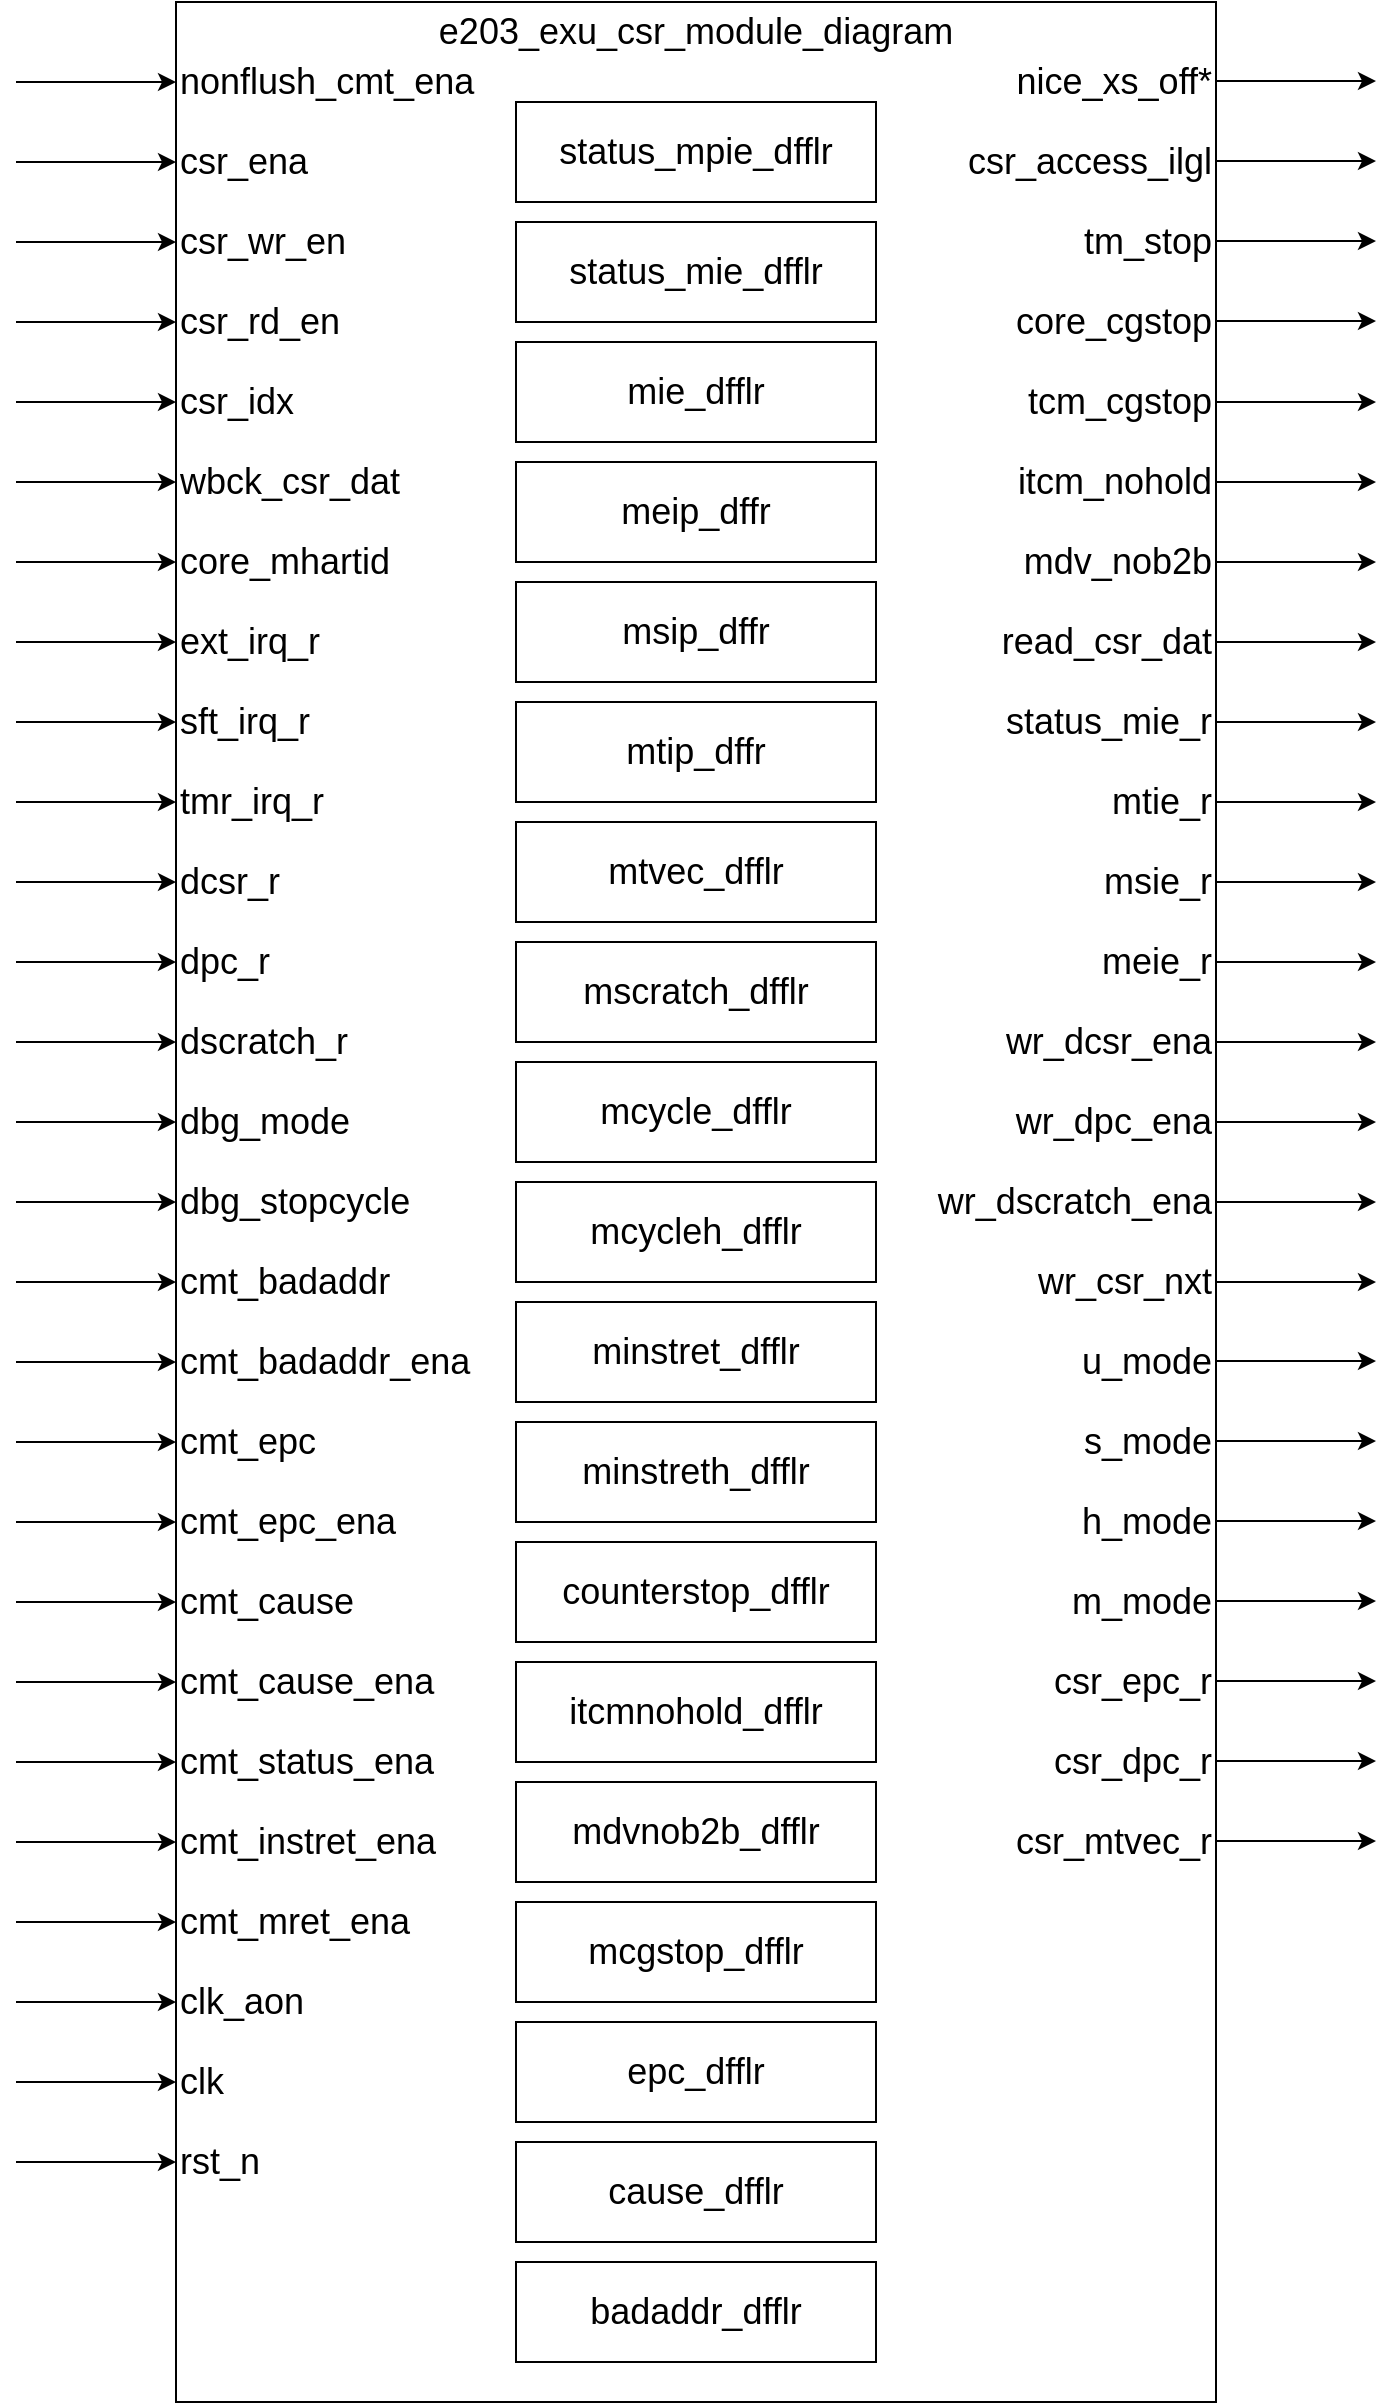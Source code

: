 <mxfile version="24.7.17">
  <diagram name="第 1 页" id="GqaYeDAcBa39iaGWTPDn">
    <mxGraphModel dx="796" dy="1190" grid="1" gridSize="10" guides="1" tooltips="1" connect="1" arrows="1" fold="1" page="1" pageScale="1" pageWidth="827" pageHeight="1169" math="0" shadow="0">
      <root>
        <mxCell id="0" />
        <mxCell id="1" parent="0" />
        <mxCell id="_3a8YiENMzKRKPIrLzeu-1" value="" style="rounded=0;whiteSpace=wrap;html=1;" parent="1" vertex="1">
          <mxGeometry x="360" y="440" width="520" height="1200" as="geometry" />
        </mxCell>
        <mxCell id="_3a8YiENMzKRKPIrLzeu-9" value="" style="endArrow=classic;html=1;rounded=0;" parent="1" edge="1">
          <mxGeometry width="50" height="50" relative="1" as="geometry">
            <mxPoint x="280" y="480" as="sourcePoint" />
            <mxPoint x="360" y="480" as="targetPoint" />
          </mxGeometry>
        </mxCell>
        <mxCell id="_3a8YiENMzKRKPIrLzeu-17" value="&lt;span style=&quot;font-size: 18px;&quot;&gt;nonflush_cmt_ena&lt;/span&gt;" style="text;html=1;align=left;verticalAlign=middle;whiteSpace=wrap;rounded=0;" parent="1" vertex="1">
          <mxGeometry x="360" y="460" width="200" height="40" as="geometry" />
        </mxCell>
        <mxCell id="_3a8YiENMzKRKPIrLzeu-26" value="" style="endArrow=classic;html=1;rounded=0;" parent="1" edge="1">
          <mxGeometry width="50" height="50" relative="1" as="geometry">
            <mxPoint x="880" y="479.5" as="sourcePoint" />
            <mxPoint x="960" y="479.5" as="targetPoint" />
          </mxGeometry>
        </mxCell>
        <mxCell id="_3a8YiENMzKRKPIrLzeu-27" value="" style="endArrow=classic;html=1;rounded=0;" parent="1" edge="1">
          <mxGeometry width="50" height="50" relative="1" as="geometry">
            <mxPoint x="280" y="520" as="sourcePoint" />
            <mxPoint x="360" y="520" as="targetPoint" />
          </mxGeometry>
        </mxCell>
        <mxCell id="_3a8YiENMzKRKPIrLzeu-31" value="" style="endArrow=classic;html=1;rounded=0;" parent="1" edge="1">
          <mxGeometry width="50" height="50" relative="1" as="geometry">
            <mxPoint x="280" y="560" as="sourcePoint" />
            <mxPoint x="360" y="560" as="targetPoint" />
          </mxGeometry>
        </mxCell>
        <mxCell id="_3a8YiENMzKRKPIrLzeu-35" value="" style="endArrow=classic;html=1;rounded=0;" parent="1" edge="1">
          <mxGeometry width="50" height="50" relative="1" as="geometry">
            <mxPoint x="280" y="600" as="sourcePoint" />
            <mxPoint x="360" y="600" as="targetPoint" />
          </mxGeometry>
        </mxCell>
        <mxCell id="_3a8YiENMzKRKPIrLzeu-39" value="" style="endArrow=classic;html=1;rounded=0;" parent="1" edge="1">
          <mxGeometry width="50" height="50" relative="1" as="geometry">
            <mxPoint x="280" y="640" as="sourcePoint" />
            <mxPoint x="360" y="640" as="targetPoint" />
          </mxGeometry>
        </mxCell>
        <mxCell id="_3a8YiENMzKRKPIrLzeu-43" value="" style="endArrow=classic;html=1;rounded=0;" parent="1" edge="1">
          <mxGeometry width="50" height="50" relative="1" as="geometry">
            <mxPoint x="280" y="680" as="sourcePoint" />
            <mxPoint x="360" y="680" as="targetPoint" />
          </mxGeometry>
        </mxCell>
        <mxCell id="_3a8YiENMzKRKPIrLzeu-47" value="" style="endArrow=classic;html=1;rounded=0;" parent="1" edge="1">
          <mxGeometry width="50" height="50" relative="1" as="geometry">
            <mxPoint x="280" y="720" as="sourcePoint" />
            <mxPoint x="360" y="720" as="targetPoint" />
          </mxGeometry>
        </mxCell>
        <mxCell id="_3a8YiENMzKRKPIrLzeu-51" value="" style="endArrow=classic;html=1;rounded=0;" parent="1" edge="1">
          <mxGeometry width="50" height="50" relative="1" as="geometry">
            <mxPoint x="280" y="760" as="sourcePoint" />
            <mxPoint x="360" y="760" as="targetPoint" />
          </mxGeometry>
        </mxCell>
        <mxCell id="_3a8YiENMzKRKPIrLzeu-55" value="" style="endArrow=classic;html=1;rounded=0;" parent="1" edge="1">
          <mxGeometry width="50" height="50" relative="1" as="geometry">
            <mxPoint x="280" y="800" as="sourcePoint" />
            <mxPoint x="360" y="800" as="targetPoint" />
          </mxGeometry>
        </mxCell>
        <mxCell id="_3a8YiENMzKRKPIrLzeu-59" value="" style="endArrow=classic;html=1;rounded=0;" parent="1" edge="1">
          <mxGeometry width="50" height="50" relative="1" as="geometry">
            <mxPoint x="280" y="840" as="sourcePoint" />
            <mxPoint x="360" y="840" as="targetPoint" />
          </mxGeometry>
        </mxCell>
        <mxCell id="_3a8YiENMzKRKPIrLzeu-63" value="" style="endArrow=classic;html=1;rounded=0;" parent="1" edge="1">
          <mxGeometry width="50" height="50" relative="1" as="geometry">
            <mxPoint x="280" y="880" as="sourcePoint" />
            <mxPoint x="360" y="880" as="targetPoint" />
          </mxGeometry>
        </mxCell>
        <mxCell id="_3a8YiENMzKRKPIrLzeu-67" value="" style="endArrow=classic;html=1;rounded=0;" parent="1" edge="1">
          <mxGeometry width="50" height="50" relative="1" as="geometry">
            <mxPoint x="280" y="920" as="sourcePoint" />
            <mxPoint x="360" y="920" as="targetPoint" />
          </mxGeometry>
        </mxCell>
        <mxCell id="_3a8YiENMzKRKPIrLzeu-71" value="" style="endArrow=classic;html=1;rounded=0;" parent="1" edge="1">
          <mxGeometry width="50" height="50" relative="1" as="geometry">
            <mxPoint x="280" y="960" as="sourcePoint" />
            <mxPoint x="360" y="960" as="targetPoint" />
          </mxGeometry>
        </mxCell>
        <mxCell id="_3a8YiENMzKRKPIrLzeu-75" value="" style="endArrow=classic;html=1;rounded=0;" parent="1" edge="1">
          <mxGeometry width="50" height="50" relative="1" as="geometry">
            <mxPoint x="280" y="1000" as="sourcePoint" />
            <mxPoint x="360" y="1000" as="targetPoint" />
          </mxGeometry>
        </mxCell>
        <mxCell id="_3a8YiENMzKRKPIrLzeu-87" value="&lt;span style=&quot;font-size: 18px;&quot;&gt;e203_exu_csr_module_diagram&lt;/span&gt;" style="text;html=1;align=center;verticalAlign=middle;whiteSpace=wrap;rounded=0;" parent="1" vertex="1">
          <mxGeometry x="590" y="440" width="60" height="30" as="geometry" />
        </mxCell>
        <mxCell id="wlH1zYc57PTHNDlGmOBV-1" value="" style="endArrow=classic;html=1;rounded=0;" parent="1" edge="1">
          <mxGeometry width="50" height="50" relative="1" as="geometry">
            <mxPoint x="880" y="519.5" as="sourcePoint" />
            <mxPoint x="960" y="519.5" as="targetPoint" />
          </mxGeometry>
        </mxCell>
        <mxCell id="wlH1zYc57PTHNDlGmOBV-2" value="" style="endArrow=classic;html=1;rounded=0;" parent="1" edge="1">
          <mxGeometry width="50" height="50" relative="1" as="geometry">
            <mxPoint x="880" y="559.5" as="sourcePoint" />
            <mxPoint x="960" y="559.5" as="targetPoint" />
          </mxGeometry>
        </mxCell>
        <mxCell id="wlH1zYc57PTHNDlGmOBV-3" value="" style="endArrow=classic;html=1;rounded=0;" parent="1" edge="1">
          <mxGeometry width="50" height="50" relative="1" as="geometry">
            <mxPoint x="880" y="599.5" as="sourcePoint" />
            <mxPoint x="960" y="599.5" as="targetPoint" />
          </mxGeometry>
        </mxCell>
        <mxCell id="wlH1zYc57PTHNDlGmOBV-4" value="" style="endArrow=classic;html=1;rounded=0;" parent="1" edge="1">
          <mxGeometry width="50" height="50" relative="1" as="geometry">
            <mxPoint x="880" y="640" as="sourcePoint" />
            <mxPoint x="960" y="640" as="targetPoint" />
          </mxGeometry>
        </mxCell>
        <mxCell id="wlH1zYc57PTHNDlGmOBV-5" value="" style="endArrow=classic;html=1;rounded=0;" parent="1" edge="1">
          <mxGeometry width="50" height="50" relative="1" as="geometry">
            <mxPoint x="880" y="680" as="sourcePoint" />
            <mxPoint x="960" y="680" as="targetPoint" />
          </mxGeometry>
        </mxCell>
        <mxCell id="wlH1zYc57PTHNDlGmOBV-6" value="" style="endArrow=classic;html=1;rounded=0;" parent="1" edge="1">
          <mxGeometry width="50" height="50" relative="1" as="geometry">
            <mxPoint x="880" y="720" as="sourcePoint" />
            <mxPoint x="960" y="720" as="targetPoint" />
          </mxGeometry>
        </mxCell>
        <mxCell id="wlH1zYc57PTHNDlGmOBV-7" value="" style="endArrow=classic;html=1;rounded=0;" parent="1" edge="1">
          <mxGeometry width="50" height="50" relative="1" as="geometry">
            <mxPoint x="880" y="760" as="sourcePoint" />
            <mxPoint x="960" y="760" as="targetPoint" />
          </mxGeometry>
        </mxCell>
        <mxCell id="wlH1zYc57PTHNDlGmOBV-8" value="" style="endArrow=classic;html=1;rounded=0;" parent="1" edge="1">
          <mxGeometry width="50" height="50" relative="1" as="geometry">
            <mxPoint x="880" y="800" as="sourcePoint" />
            <mxPoint x="960" y="800" as="targetPoint" />
          </mxGeometry>
        </mxCell>
        <mxCell id="wlH1zYc57PTHNDlGmOBV-9" value="" style="endArrow=classic;html=1;rounded=0;" parent="1" edge="1">
          <mxGeometry width="50" height="50" relative="1" as="geometry">
            <mxPoint x="880" y="840" as="sourcePoint" />
            <mxPoint x="960" y="840" as="targetPoint" />
          </mxGeometry>
        </mxCell>
        <mxCell id="wlH1zYc57PTHNDlGmOBV-10" value="" style="endArrow=classic;html=1;rounded=0;" parent="1" edge="1">
          <mxGeometry width="50" height="50" relative="1" as="geometry">
            <mxPoint x="880" y="880" as="sourcePoint" />
            <mxPoint x="960" y="880" as="targetPoint" />
          </mxGeometry>
        </mxCell>
        <mxCell id="wlH1zYc57PTHNDlGmOBV-11" value="" style="endArrow=classic;html=1;rounded=0;" parent="1" edge="1">
          <mxGeometry width="50" height="50" relative="1" as="geometry">
            <mxPoint x="880" y="920" as="sourcePoint" />
            <mxPoint x="960" y="920" as="targetPoint" />
          </mxGeometry>
        </mxCell>
        <mxCell id="zMWLGIm6i4pCkFBHPuND-2" value="" style="endArrow=classic;html=1;rounded=0;" parent="1" edge="1">
          <mxGeometry width="50" height="50" relative="1" as="geometry">
            <mxPoint x="280" y="1040" as="sourcePoint" />
            <mxPoint x="360" y="1040" as="targetPoint" />
          </mxGeometry>
        </mxCell>
        <mxCell id="zMWLGIm6i4pCkFBHPuND-3" value="" style="endArrow=classic;html=1;rounded=0;" parent="1" edge="1">
          <mxGeometry width="50" height="50" relative="1" as="geometry">
            <mxPoint x="280" y="1080" as="sourcePoint" />
            <mxPoint x="360" y="1080" as="targetPoint" />
          </mxGeometry>
        </mxCell>
        <mxCell id="zMWLGIm6i4pCkFBHPuND-6" value="" style="endArrow=classic;html=1;rounded=0;" parent="1" edge="1">
          <mxGeometry width="50" height="50" relative="1" as="geometry">
            <mxPoint x="280" y="1120" as="sourcePoint" />
            <mxPoint x="360" y="1120" as="targetPoint" />
          </mxGeometry>
        </mxCell>
        <mxCell id="unABgJLcHEa5XkPhuNoP-1" value="&lt;span style=&quot;font-size: 18px;&quot;&gt;nice_xs_off*&lt;/span&gt;" style="text;html=1;align=right;verticalAlign=middle;whiteSpace=wrap;rounded=0;" parent="1" vertex="1">
          <mxGeometry x="680" y="460" width="200" height="40" as="geometry" />
        </mxCell>
        <mxCell id="unABgJLcHEa5XkPhuNoP-2" value="&lt;span style=&quot;font-size: 18px;&quot;&gt;csr_ena&lt;/span&gt;" style="text;html=1;align=left;verticalAlign=middle;whiteSpace=wrap;rounded=0;" parent="1" vertex="1">
          <mxGeometry x="360" y="500" width="200" height="40" as="geometry" />
        </mxCell>
        <mxCell id="unABgJLcHEa5XkPhuNoP-3" value="&lt;span style=&quot;font-size: 18px;&quot;&gt;csr_access_ilgl&lt;/span&gt;" style="text;html=1;align=right;verticalAlign=middle;whiteSpace=wrap;rounded=0;" parent="1" vertex="1">
          <mxGeometry x="680" y="500" width="200" height="40" as="geometry" />
        </mxCell>
        <mxCell id="unABgJLcHEa5XkPhuNoP-4" value="&lt;span style=&quot;font-size: 18px;&quot;&gt;csr_wr_en&lt;/span&gt;" style="text;html=1;align=left;verticalAlign=middle;whiteSpace=wrap;rounded=0;" parent="1" vertex="1">
          <mxGeometry x="360" y="540" width="200" height="40" as="geometry" />
        </mxCell>
        <mxCell id="unABgJLcHEa5XkPhuNoP-5" value="&lt;span style=&quot;font-size: 18px;&quot;&gt;tm_stop&lt;/span&gt;" style="text;html=1;align=right;verticalAlign=middle;whiteSpace=wrap;rounded=0;" parent="1" vertex="1">
          <mxGeometry x="680" y="540" width="200" height="40" as="geometry" />
        </mxCell>
        <mxCell id="unABgJLcHEa5XkPhuNoP-6" value="&lt;span style=&quot;font-size: 18px;&quot;&gt;csr_rd_en&lt;/span&gt;" style="text;html=1;align=left;verticalAlign=middle;whiteSpace=wrap;rounded=0;" parent="1" vertex="1">
          <mxGeometry x="360" y="580" width="200" height="40" as="geometry" />
        </mxCell>
        <mxCell id="unABgJLcHEa5XkPhuNoP-7" value="&lt;span style=&quot;font-size: 18px;&quot;&gt;core_cgstop&lt;/span&gt;" style="text;html=1;align=right;verticalAlign=middle;whiteSpace=wrap;rounded=0;" parent="1" vertex="1">
          <mxGeometry x="680" y="580" width="200" height="40" as="geometry" />
        </mxCell>
        <mxCell id="unABgJLcHEa5XkPhuNoP-24" value="&lt;span style=&quot;font-size: 18px;&quot;&gt;csr_idx&lt;/span&gt;" style="text;html=1;align=left;verticalAlign=middle;whiteSpace=wrap;rounded=0;" parent="1" vertex="1">
          <mxGeometry x="360" y="620" width="200" height="40" as="geometry" />
        </mxCell>
        <mxCell id="unABgJLcHEa5XkPhuNoP-25" value="&lt;span style=&quot;font-size: 18px;&quot;&gt;tcm_cgstop&lt;/span&gt;" style="text;html=1;align=right;verticalAlign=middle;whiteSpace=wrap;rounded=0;" parent="1" vertex="1">
          <mxGeometry x="680" y="620" width="200" height="40" as="geometry" />
        </mxCell>
        <mxCell id="unABgJLcHEa5XkPhuNoP-26" value="&lt;span style=&quot;font-size: 18px;&quot;&gt;wbck_csr_dat&lt;/span&gt;" style="text;html=1;align=left;verticalAlign=middle;whiteSpace=wrap;rounded=0;" parent="1" vertex="1">
          <mxGeometry x="360" y="660" width="200" height="40" as="geometry" />
        </mxCell>
        <mxCell id="unABgJLcHEa5XkPhuNoP-27" value="&lt;span style=&quot;font-size: 18px;&quot;&gt;itcm_nohold&lt;/span&gt;" style="text;html=1;align=right;verticalAlign=middle;whiteSpace=wrap;rounded=0;" parent="1" vertex="1">
          <mxGeometry x="680" y="660" width="200" height="40" as="geometry" />
        </mxCell>
        <mxCell id="unABgJLcHEa5XkPhuNoP-28" value="&lt;span style=&quot;font-size: 18px;&quot;&gt;core_mhartid&lt;/span&gt;" style="text;html=1;align=left;verticalAlign=middle;whiteSpace=wrap;rounded=0;" parent="1" vertex="1">
          <mxGeometry x="360" y="700" width="200" height="40" as="geometry" />
        </mxCell>
        <mxCell id="unABgJLcHEa5XkPhuNoP-29" value="&lt;span style=&quot;font-size: 18px;&quot;&gt;mdv_nob2b&lt;/span&gt;" style="text;html=1;align=right;verticalAlign=middle;whiteSpace=wrap;rounded=0;" parent="1" vertex="1">
          <mxGeometry x="680" y="700" width="200" height="40" as="geometry" />
        </mxCell>
        <mxCell id="unABgJLcHEa5XkPhuNoP-30" value="&lt;span style=&quot;font-size: 18px;&quot;&gt;ext_irq_r&lt;/span&gt;" style="text;html=1;align=left;verticalAlign=middle;whiteSpace=wrap;rounded=0;" parent="1" vertex="1">
          <mxGeometry x="360" y="740" width="200" height="40" as="geometry" />
        </mxCell>
        <mxCell id="unABgJLcHEa5XkPhuNoP-31" value="&lt;span style=&quot;font-size: 18px;&quot;&gt;read_csr_dat&lt;/span&gt;" style="text;html=1;align=right;verticalAlign=middle;whiteSpace=wrap;rounded=0;" parent="1" vertex="1">
          <mxGeometry x="680" y="740" width="200" height="40" as="geometry" />
        </mxCell>
        <mxCell id="unABgJLcHEa5XkPhuNoP-32" value="&lt;span style=&quot;font-size: 18px;&quot;&gt;sft_irq_r&lt;/span&gt;" style="text;html=1;align=left;verticalAlign=middle;whiteSpace=wrap;rounded=0;" parent="1" vertex="1">
          <mxGeometry x="360" y="780" width="200" height="40" as="geometry" />
        </mxCell>
        <mxCell id="unABgJLcHEa5XkPhuNoP-33" value="&lt;span style=&quot;font-size: 18px;&quot;&gt;status_mie_r&lt;/span&gt;" style="text;html=1;align=right;verticalAlign=middle;whiteSpace=wrap;rounded=0;" parent="1" vertex="1">
          <mxGeometry x="680" y="780" width="200" height="40" as="geometry" />
        </mxCell>
        <mxCell id="unABgJLcHEa5XkPhuNoP-34" value="&lt;span style=&quot;font-size: 18px;&quot;&gt;tmr_irq_r&lt;/span&gt;" style="text;html=1;align=left;verticalAlign=middle;whiteSpace=wrap;rounded=0;" parent="1" vertex="1">
          <mxGeometry x="360" y="820" width="200" height="40" as="geometry" />
        </mxCell>
        <mxCell id="unABgJLcHEa5XkPhuNoP-35" value="&lt;span style=&quot;font-size: 18px;&quot;&gt;mtie_r&lt;/span&gt;" style="text;html=1;align=right;verticalAlign=middle;whiteSpace=wrap;rounded=0;" parent="1" vertex="1">
          <mxGeometry x="680" y="820" width="200" height="40" as="geometry" />
        </mxCell>
        <mxCell id="unABgJLcHEa5XkPhuNoP-36" value="&lt;span style=&quot;font-size: 18px;&quot;&gt;dcsr_r&lt;/span&gt;" style="text;html=1;align=left;verticalAlign=middle;whiteSpace=wrap;rounded=0;" parent="1" vertex="1">
          <mxGeometry x="360" y="860" width="200" height="40" as="geometry" />
        </mxCell>
        <mxCell id="unABgJLcHEa5XkPhuNoP-37" value="&lt;span style=&quot;font-size: 18px;&quot;&gt;msie_r&lt;/span&gt;" style="text;html=1;align=right;verticalAlign=middle;whiteSpace=wrap;rounded=0;" parent="1" vertex="1">
          <mxGeometry x="680" y="860" width="200" height="40" as="geometry" />
        </mxCell>
        <mxCell id="unABgJLcHEa5XkPhuNoP-38" value="&lt;span style=&quot;font-size: 18px;&quot;&gt;dpc_r&lt;/span&gt;" style="text;html=1;align=left;verticalAlign=middle;whiteSpace=wrap;rounded=0;" parent="1" vertex="1">
          <mxGeometry x="360" y="900" width="200" height="40" as="geometry" />
        </mxCell>
        <mxCell id="unABgJLcHEa5XkPhuNoP-39" value="&lt;span style=&quot;font-size: 18px;&quot;&gt;meie_r&lt;/span&gt;" style="text;html=1;align=right;verticalAlign=middle;whiteSpace=wrap;rounded=0;" parent="1" vertex="1">
          <mxGeometry x="680" y="900" width="200" height="40" as="geometry" />
        </mxCell>
        <mxCell id="unABgJLcHEa5XkPhuNoP-40" value="&lt;span style=&quot;font-size: 18px;&quot;&gt;dscratch_r&lt;/span&gt;" style="text;html=1;align=left;verticalAlign=middle;whiteSpace=wrap;rounded=0;" parent="1" vertex="1">
          <mxGeometry x="360" y="940" width="200" height="40" as="geometry" />
        </mxCell>
        <mxCell id="unABgJLcHEa5XkPhuNoP-41" value="&lt;span style=&quot;font-size: 18px;&quot;&gt;wr_dcsr_ena&lt;/span&gt;" style="text;html=1;align=right;verticalAlign=middle;whiteSpace=wrap;rounded=0;" parent="1" vertex="1">
          <mxGeometry x="680" y="940" width="200" height="40" as="geometry" />
        </mxCell>
        <mxCell id="unABgJLcHEa5XkPhuNoP-42" value="&lt;span style=&quot;font-size: 18px;&quot;&gt;dbg_mode&lt;/span&gt;" style="text;html=1;align=left;verticalAlign=middle;whiteSpace=wrap;rounded=0;" parent="1" vertex="1">
          <mxGeometry x="360" y="980" width="200" height="40" as="geometry" />
        </mxCell>
        <mxCell id="unABgJLcHEa5XkPhuNoP-43" value="&lt;span style=&quot;font-size: 18px;&quot;&gt;wr_dpc_ena&lt;/span&gt;" style="text;html=1;align=right;verticalAlign=middle;whiteSpace=wrap;rounded=0;" parent="1" vertex="1">
          <mxGeometry x="680" y="980" width="200" height="40" as="geometry" />
        </mxCell>
        <mxCell id="unABgJLcHEa5XkPhuNoP-44" value="&lt;span style=&quot;font-size: 18px;&quot;&gt;dbg_stopcycle&lt;/span&gt;" style="text;html=1;align=left;verticalAlign=middle;whiteSpace=wrap;rounded=0;" parent="1" vertex="1">
          <mxGeometry x="360" y="1020" width="200" height="40" as="geometry" />
        </mxCell>
        <mxCell id="unABgJLcHEa5XkPhuNoP-45" value="&lt;span style=&quot;font-size: 18px;&quot;&gt;wr_dscratch_ena&lt;/span&gt;" style="text;html=1;align=right;verticalAlign=middle;whiteSpace=wrap;rounded=0;" parent="1" vertex="1">
          <mxGeometry x="680" y="1020" width="200" height="40" as="geometry" />
        </mxCell>
        <mxCell id="unABgJLcHEa5XkPhuNoP-46" value="&lt;span style=&quot;font-size: 18px;&quot;&gt;cmt_badaddr&lt;/span&gt;" style="text;html=1;align=left;verticalAlign=middle;whiteSpace=wrap;rounded=0;" parent="1" vertex="1">
          <mxGeometry x="360" y="1060" width="200" height="40" as="geometry" />
        </mxCell>
        <mxCell id="unABgJLcHEa5XkPhuNoP-47" value="&lt;span style=&quot;font-size: 18px;&quot;&gt;wr_csr_nxt&lt;/span&gt;" style="text;html=1;align=right;verticalAlign=middle;whiteSpace=wrap;rounded=0;" parent="1" vertex="1">
          <mxGeometry x="680" y="1060" width="200" height="40" as="geometry" />
        </mxCell>
        <mxCell id="unABgJLcHEa5XkPhuNoP-48" value="&lt;span style=&quot;font-size: 18px;&quot;&gt;cmt_badaddr_ena&lt;/span&gt;" style="text;html=1;align=left;verticalAlign=middle;whiteSpace=wrap;rounded=0;" parent="1" vertex="1">
          <mxGeometry x="360" y="1100" width="200" height="40" as="geometry" />
        </mxCell>
        <mxCell id="unABgJLcHEa5XkPhuNoP-49" value="&lt;span style=&quot;font-size: 18px;&quot;&gt;u_mode&lt;/span&gt;" style="text;html=1;align=right;verticalAlign=middle;whiteSpace=wrap;rounded=0;" parent="1" vertex="1">
          <mxGeometry x="680" y="1100" width="200" height="40" as="geometry" />
        </mxCell>
        <mxCell id="unABgJLcHEa5XkPhuNoP-50" value="" style="endArrow=classic;html=1;rounded=0;" parent="1" edge="1">
          <mxGeometry width="50" height="50" relative="1" as="geometry">
            <mxPoint x="880" y="960" as="sourcePoint" />
            <mxPoint x="960" y="960" as="targetPoint" />
          </mxGeometry>
        </mxCell>
        <mxCell id="unABgJLcHEa5XkPhuNoP-51" value="" style="endArrow=classic;html=1;rounded=0;" parent="1" edge="1">
          <mxGeometry width="50" height="50" relative="1" as="geometry">
            <mxPoint x="880" y="1000" as="sourcePoint" />
            <mxPoint x="960" y="1000" as="targetPoint" />
          </mxGeometry>
        </mxCell>
        <mxCell id="unABgJLcHEa5XkPhuNoP-52" value="" style="endArrow=classic;html=1;rounded=0;" parent="1" edge="1">
          <mxGeometry width="50" height="50" relative="1" as="geometry">
            <mxPoint x="880" y="1040" as="sourcePoint" />
            <mxPoint x="960" y="1040" as="targetPoint" />
          </mxGeometry>
        </mxCell>
        <mxCell id="unABgJLcHEa5XkPhuNoP-53" value="" style="endArrow=classic;html=1;rounded=0;" parent="1" edge="1">
          <mxGeometry width="50" height="50" relative="1" as="geometry">
            <mxPoint x="880" y="1080" as="sourcePoint" />
            <mxPoint x="960" y="1080" as="targetPoint" />
          </mxGeometry>
        </mxCell>
        <mxCell id="unABgJLcHEa5XkPhuNoP-54" value="" style="endArrow=classic;html=1;rounded=0;" parent="1" edge="1">
          <mxGeometry width="50" height="50" relative="1" as="geometry">
            <mxPoint x="880" y="1119.5" as="sourcePoint" />
            <mxPoint x="960" y="1119.5" as="targetPoint" />
          </mxGeometry>
        </mxCell>
        <mxCell id="mH7RHuxL43jp-Nvv0hGu-1" value="" style="endArrow=classic;html=1;rounded=0;" edge="1" parent="1">
          <mxGeometry width="50" height="50" relative="1" as="geometry">
            <mxPoint x="280" y="1160" as="sourcePoint" />
            <mxPoint x="360" y="1160" as="targetPoint" />
          </mxGeometry>
        </mxCell>
        <mxCell id="mH7RHuxL43jp-Nvv0hGu-2" value="&lt;span style=&quot;font-size: 18px;&quot;&gt;cmt_epc&lt;/span&gt;" style="text;html=1;align=left;verticalAlign=middle;whiteSpace=wrap;rounded=0;" vertex="1" parent="1">
          <mxGeometry x="360" y="1140" width="200" height="40" as="geometry" />
        </mxCell>
        <mxCell id="mH7RHuxL43jp-Nvv0hGu-3" value="&lt;span style=&quot;font-size: 18px;&quot;&gt;s_mode&lt;/span&gt;" style="text;html=1;align=right;verticalAlign=middle;whiteSpace=wrap;rounded=0;" vertex="1" parent="1">
          <mxGeometry x="680" y="1140" width="200" height="40" as="geometry" />
        </mxCell>
        <mxCell id="mH7RHuxL43jp-Nvv0hGu-4" value="" style="endArrow=classic;html=1;rounded=0;" edge="1" parent="1">
          <mxGeometry width="50" height="50" relative="1" as="geometry">
            <mxPoint x="880" y="1159.5" as="sourcePoint" />
            <mxPoint x="960" y="1159.5" as="targetPoint" />
          </mxGeometry>
        </mxCell>
        <mxCell id="mH7RHuxL43jp-Nvv0hGu-5" value="" style="endArrow=classic;html=1;rounded=0;" edge="1" parent="1">
          <mxGeometry width="50" height="50" relative="1" as="geometry">
            <mxPoint x="280" y="1200" as="sourcePoint" />
            <mxPoint x="360" y="1200" as="targetPoint" />
          </mxGeometry>
        </mxCell>
        <mxCell id="mH7RHuxL43jp-Nvv0hGu-6" value="&lt;span style=&quot;font-size: 18px;&quot;&gt;cmt_epc_ena&lt;/span&gt;" style="text;html=1;align=left;verticalAlign=middle;whiteSpace=wrap;rounded=0;" vertex="1" parent="1">
          <mxGeometry x="360" y="1180" width="200" height="40" as="geometry" />
        </mxCell>
        <mxCell id="mH7RHuxL43jp-Nvv0hGu-7" value="&lt;span style=&quot;font-size: 18px;&quot;&gt;h_mode&lt;/span&gt;" style="text;html=1;align=right;verticalAlign=middle;whiteSpace=wrap;rounded=0;" vertex="1" parent="1">
          <mxGeometry x="680" y="1180" width="200" height="40" as="geometry" />
        </mxCell>
        <mxCell id="mH7RHuxL43jp-Nvv0hGu-8" value="" style="endArrow=classic;html=1;rounded=0;" edge="1" parent="1">
          <mxGeometry width="50" height="50" relative="1" as="geometry">
            <mxPoint x="880" y="1199.5" as="sourcePoint" />
            <mxPoint x="960" y="1199.5" as="targetPoint" />
          </mxGeometry>
        </mxCell>
        <mxCell id="mH7RHuxL43jp-Nvv0hGu-9" value="" style="endArrow=classic;html=1;rounded=0;" edge="1" parent="1">
          <mxGeometry width="50" height="50" relative="1" as="geometry">
            <mxPoint x="280" y="1240" as="sourcePoint" />
            <mxPoint x="360" y="1240" as="targetPoint" />
          </mxGeometry>
        </mxCell>
        <mxCell id="mH7RHuxL43jp-Nvv0hGu-10" value="&lt;span style=&quot;font-size: 18px;&quot;&gt;cmt_cause&lt;/span&gt;" style="text;html=1;align=left;verticalAlign=middle;whiteSpace=wrap;rounded=0;" vertex="1" parent="1">
          <mxGeometry x="360" y="1220" width="200" height="40" as="geometry" />
        </mxCell>
        <mxCell id="mH7RHuxL43jp-Nvv0hGu-11" value="&lt;span style=&quot;font-size: 18px;&quot;&gt;m_mode&lt;/span&gt;" style="text;html=1;align=right;verticalAlign=middle;whiteSpace=wrap;rounded=0;" vertex="1" parent="1">
          <mxGeometry x="680" y="1220" width="200" height="40" as="geometry" />
        </mxCell>
        <mxCell id="mH7RHuxL43jp-Nvv0hGu-12" value="" style="endArrow=classic;html=1;rounded=0;" edge="1" parent="1">
          <mxGeometry width="50" height="50" relative="1" as="geometry">
            <mxPoint x="880" y="1239.5" as="sourcePoint" />
            <mxPoint x="960" y="1239.5" as="targetPoint" />
          </mxGeometry>
        </mxCell>
        <mxCell id="mH7RHuxL43jp-Nvv0hGu-13" value="" style="endArrow=classic;html=1;rounded=0;" edge="1" parent="1">
          <mxGeometry width="50" height="50" relative="1" as="geometry">
            <mxPoint x="280" y="1280" as="sourcePoint" />
            <mxPoint x="360" y="1280" as="targetPoint" />
          </mxGeometry>
        </mxCell>
        <mxCell id="mH7RHuxL43jp-Nvv0hGu-14" value="&lt;span style=&quot;font-size: 18px;&quot;&gt;cmt_cause_ena&lt;/span&gt;" style="text;html=1;align=left;verticalAlign=middle;whiteSpace=wrap;rounded=0;" vertex="1" parent="1">
          <mxGeometry x="360" y="1260" width="200" height="40" as="geometry" />
        </mxCell>
        <mxCell id="mH7RHuxL43jp-Nvv0hGu-15" value="&lt;span style=&quot;font-size: 18px; text-align: left;&quot;&gt;csr_epc_r&lt;/span&gt;" style="text;html=1;align=right;verticalAlign=middle;whiteSpace=wrap;rounded=0;" vertex="1" parent="1">
          <mxGeometry x="680" y="1260" width="200" height="40" as="geometry" />
        </mxCell>
        <mxCell id="mH7RHuxL43jp-Nvv0hGu-16" value="" style="endArrow=classic;html=1;rounded=0;" edge="1" parent="1">
          <mxGeometry width="50" height="50" relative="1" as="geometry">
            <mxPoint x="880" y="1279.5" as="sourcePoint" />
            <mxPoint x="960" y="1279.5" as="targetPoint" />
          </mxGeometry>
        </mxCell>
        <mxCell id="mH7RHuxL43jp-Nvv0hGu-17" value="" style="endArrow=classic;html=1;rounded=0;" edge="1" parent="1">
          <mxGeometry width="50" height="50" relative="1" as="geometry">
            <mxPoint x="280" y="1320" as="sourcePoint" />
            <mxPoint x="360" y="1320" as="targetPoint" />
          </mxGeometry>
        </mxCell>
        <mxCell id="mH7RHuxL43jp-Nvv0hGu-18" value="&lt;span style=&quot;font-size: 18px;&quot;&gt;cmt_status_ena&lt;/span&gt;" style="text;html=1;align=left;verticalAlign=middle;whiteSpace=wrap;rounded=0;" vertex="1" parent="1">
          <mxGeometry x="360" y="1300" width="200" height="40" as="geometry" />
        </mxCell>
        <mxCell id="mH7RHuxL43jp-Nvv0hGu-19" value="&lt;span style=&quot;font-size: 18px;&quot;&gt;csr_dpc_r&lt;/span&gt;" style="text;html=1;align=right;verticalAlign=middle;whiteSpace=wrap;rounded=0;" vertex="1" parent="1">
          <mxGeometry x="680" y="1300" width="200" height="40" as="geometry" />
        </mxCell>
        <mxCell id="mH7RHuxL43jp-Nvv0hGu-20" value="" style="endArrow=classic;html=1;rounded=0;" edge="1" parent="1">
          <mxGeometry width="50" height="50" relative="1" as="geometry">
            <mxPoint x="880" y="1319.5" as="sourcePoint" />
            <mxPoint x="960" y="1319.5" as="targetPoint" />
          </mxGeometry>
        </mxCell>
        <mxCell id="mH7RHuxL43jp-Nvv0hGu-21" value="" style="endArrow=classic;html=1;rounded=0;" edge="1" parent="1">
          <mxGeometry width="50" height="50" relative="1" as="geometry">
            <mxPoint x="280" y="1360" as="sourcePoint" />
            <mxPoint x="360" y="1360" as="targetPoint" />
          </mxGeometry>
        </mxCell>
        <mxCell id="mH7RHuxL43jp-Nvv0hGu-22" value="&lt;span style=&quot;font-size: 18px;&quot;&gt;cmt_instret_ena&lt;/span&gt;" style="text;html=1;align=left;verticalAlign=middle;whiteSpace=wrap;rounded=0;" vertex="1" parent="1">
          <mxGeometry x="360" y="1340" width="200" height="40" as="geometry" />
        </mxCell>
        <mxCell id="mH7RHuxL43jp-Nvv0hGu-23" value="&lt;span style=&quot;font-size: 18px;&quot;&gt;csr_mtvec_r&lt;/span&gt;" style="text;html=1;align=right;verticalAlign=middle;whiteSpace=wrap;rounded=0;" vertex="1" parent="1">
          <mxGeometry x="680" y="1340" width="200" height="40" as="geometry" />
        </mxCell>
        <mxCell id="mH7RHuxL43jp-Nvv0hGu-24" value="" style="endArrow=classic;html=1;rounded=0;" edge="1" parent="1">
          <mxGeometry width="50" height="50" relative="1" as="geometry">
            <mxPoint x="880" y="1359.5" as="sourcePoint" />
            <mxPoint x="960" y="1359.5" as="targetPoint" />
          </mxGeometry>
        </mxCell>
        <mxCell id="mH7RHuxL43jp-Nvv0hGu-25" value="" style="endArrow=classic;html=1;rounded=0;" edge="1" parent="1">
          <mxGeometry width="50" height="50" relative="1" as="geometry">
            <mxPoint x="280" y="1400" as="sourcePoint" />
            <mxPoint x="360" y="1400" as="targetPoint" />
          </mxGeometry>
        </mxCell>
        <mxCell id="mH7RHuxL43jp-Nvv0hGu-26" value="&lt;span style=&quot;font-size: 18px;&quot;&gt;cmt_mret_ena&lt;/span&gt;" style="text;html=1;align=left;verticalAlign=middle;whiteSpace=wrap;rounded=0;" vertex="1" parent="1">
          <mxGeometry x="360" y="1380" width="200" height="40" as="geometry" />
        </mxCell>
        <mxCell id="mH7RHuxL43jp-Nvv0hGu-29" value="" style="endArrow=classic;html=1;rounded=0;" edge="1" parent="1">
          <mxGeometry width="50" height="50" relative="1" as="geometry">
            <mxPoint x="280" y="1440" as="sourcePoint" />
            <mxPoint x="360" y="1440" as="targetPoint" />
          </mxGeometry>
        </mxCell>
        <mxCell id="mH7RHuxL43jp-Nvv0hGu-31" value="&lt;span style=&quot;font-size: 18px;&quot;&gt;clk_aon&lt;/span&gt;" style="text;html=1;align=left;verticalAlign=middle;whiteSpace=wrap;rounded=0;" vertex="1" parent="1">
          <mxGeometry x="360" y="1420" width="200" height="40" as="geometry" />
        </mxCell>
        <mxCell id="mH7RHuxL43jp-Nvv0hGu-34" value="" style="endArrow=classic;html=1;rounded=0;" edge="1" parent="1">
          <mxGeometry width="50" height="50" relative="1" as="geometry">
            <mxPoint x="280" y="1480" as="sourcePoint" />
            <mxPoint x="360" y="1480" as="targetPoint" />
          </mxGeometry>
        </mxCell>
        <mxCell id="mH7RHuxL43jp-Nvv0hGu-35" value="&lt;span style=&quot;font-size: 18px;&quot;&gt;clk&lt;/span&gt;" style="text;html=1;align=left;verticalAlign=middle;whiteSpace=wrap;rounded=0;" vertex="1" parent="1">
          <mxGeometry x="360" y="1460" width="200" height="40" as="geometry" />
        </mxCell>
        <mxCell id="mH7RHuxL43jp-Nvv0hGu-38" value="" style="endArrow=classic;html=1;rounded=0;" edge="1" parent="1">
          <mxGeometry width="50" height="50" relative="1" as="geometry">
            <mxPoint x="280" y="1520" as="sourcePoint" />
            <mxPoint x="360" y="1520" as="targetPoint" />
          </mxGeometry>
        </mxCell>
        <mxCell id="mH7RHuxL43jp-Nvv0hGu-39" value="&lt;span style=&quot;font-size: 18px;&quot;&gt;rst_n&lt;/span&gt;" style="text;html=1;align=left;verticalAlign=middle;whiteSpace=wrap;rounded=0;" vertex="1" parent="1">
          <mxGeometry x="360" y="1500" width="200" height="40" as="geometry" />
        </mxCell>
        <mxCell id="mH7RHuxL43jp-Nvv0hGu-46" value="status_mpie_dfflr" style="rounded=0;whiteSpace=wrap;html=1;fontSize=18;" vertex="1" parent="1">
          <mxGeometry x="530" y="490" width="180" height="50" as="geometry" />
        </mxCell>
        <mxCell id="mH7RHuxL43jp-Nvv0hGu-47" value="status_mie_dfflr" style="rounded=0;whiteSpace=wrap;html=1;fontSize=18;" vertex="1" parent="1">
          <mxGeometry x="530" y="550" width="180" height="50" as="geometry" />
        </mxCell>
        <mxCell id="mH7RHuxL43jp-Nvv0hGu-48" value="mie_dfflr" style="rounded=0;whiteSpace=wrap;html=1;fontSize=18;" vertex="1" parent="1">
          <mxGeometry x="530" y="610" width="180" height="50" as="geometry" />
        </mxCell>
        <mxCell id="mH7RHuxL43jp-Nvv0hGu-49" value="meip_dffr" style="rounded=0;whiteSpace=wrap;html=1;fontSize=18;" vertex="1" parent="1">
          <mxGeometry x="530" y="670" width="180" height="50" as="geometry" />
        </mxCell>
        <mxCell id="mH7RHuxL43jp-Nvv0hGu-50" value="msip_dffr" style="rounded=0;whiteSpace=wrap;html=1;fontSize=18;" vertex="1" parent="1">
          <mxGeometry x="530" y="730" width="180" height="50" as="geometry" />
        </mxCell>
        <mxCell id="mH7RHuxL43jp-Nvv0hGu-51" value="mtip_dffr" style="rounded=0;whiteSpace=wrap;html=1;fontSize=18;" vertex="1" parent="1">
          <mxGeometry x="530" y="790" width="180" height="50" as="geometry" />
        </mxCell>
        <mxCell id="mH7RHuxL43jp-Nvv0hGu-52" value="mtvec_dfflr" style="rounded=0;whiteSpace=wrap;html=1;fontSize=18;" vertex="1" parent="1">
          <mxGeometry x="530" y="850" width="180" height="50" as="geometry" />
        </mxCell>
        <mxCell id="mH7RHuxL43jp-Nvv0hGu-53" value="mscratch_dfflr" style="rounded=0;whiteSpace=wrap;html=1;fontSize=18;" vertex="1" parent="1">
          <mxGeometry x="530" y="910" width="180" height="50" as="geometry" />
        </mxCell>
        <mxCell id="mH7RHuxL43jp-Nvv0hGu-55" value="mcycle_dfflr" style="rounded=0;whiteSpace=wrap;html=1;fontSize=18;" vertex="1" parent="1">
          <mxGeometry x="530" y="970" width="180" height="50" as="geometry" />
        </mxCell>
        <mxCell id="mH7RHuxL43jp-Nvv0hGu-56" value="mcycleh_dfflr" style="rounded=0;whiteSpace=wrap;html=1;fontSize=18;" vertex="1" parent="1">
          <mxGeometry x="530" y="1030" width="180" height="50" as="geometry" />
        </mxCell>
        <mxCell id="mH7RHuxL43jp-Nvv0hGu-57" value="minstret_dfflr" style="rounded=0;whiteSpace=wrap;html=1;fontSize=18;" vertex="1" parent="1">
          <mxGeometry x="530" y="1090" width="180" height="50" as="geometry" />
        </mxCell>
        <mxCell id="mH7RHuxL43jp-Nvv0hGu-58" value="minstreth_dfflr" style="rounded=0;whiteSpace=wrap;html=1;fontSize=18;" vertex="1" parent="1">
          <mxGeometry x="530" y="1150" width="180" height="50" as="geometry" />
        </mxCell>
        <mxCell id="mH7RHuxL43jp-Nvv0hGu-59" value="counterstop_dfflr" style="rounded=0;whiteSpace=wrap;html=1;fontSize=18;" vertex="1" parent="1">
          <mxGeometry x="530" y="1210" width="180" height="50" as="geometry" />
        </mxCell>
        <mxCell id="mH7RHuxL43jp-Nvv0hGu-60" value="itcmnohold_dfflr" style="rounded=0;whiteSpace=wrap;html=1;fontSize=18;" vertex="1" parent="1">
          <mxGeometry x="530" y="1270" width="180" height="50" as="geometry" />
        </mxCell>
        <mxCell id="mH7RHuxL43jp-Nvv0hGu-61" value="mdvnob2b_dfflr" style="rounded=0;whiteSpace=wrap;html=1;fontSize=18;" vertex="1" parent="1">
          <mxGeometry x="530" y="1330" width="180" height="50" as="geometry" />
        </mxCell>
        <mxCell id="mH7RHuxL43jp-Nvv0hGu-62" value="mcgstop_dfflr" style="rounded=0;whiteSpace=wrap;html=1;fontSize=18;" vertex="1" parent="1">
          <mxGeometry x="530" y="1390" width="180" height="50" as="geometry" />
        </mxCell>
        <mxCell id="mH7RHuxL43jp-Nvv0hGu-63" value="epc_dfflr" style="rounded=0;whiteSpace=wrap;html=1;fontSize=18;" vertex="1" parent="1">
          <mxGeometry x="530" y="1450" width="180" height="50" as="geometry" />
        </mxCell>
        <mxCell id="mH7RHuxL43jp-Nvv0hGu-64" value="cause_dfflr" style="rounded=0;whiteSpace=wrap;html=1;fontSize=18;" vertex="1" parent="1">
          <mxGeometry x="530" y="1510" width="180" height="50" as="geometry" />
        </mxCell>
        <mxCell id="mH7RHuxL43jp-Nvv0hGu-65" value="badaddr_dfflr" style="rounded=0;whiteSpace=wrap;html=1;fontSize=18;" vertex="1" parent="1">
          <mxGeometry x="530" y="1570" width="180" height="50" as="geometry" />
        </mxCell>
      </root>
    </mxGraphModel>
  </diagram>
</mxfile>
